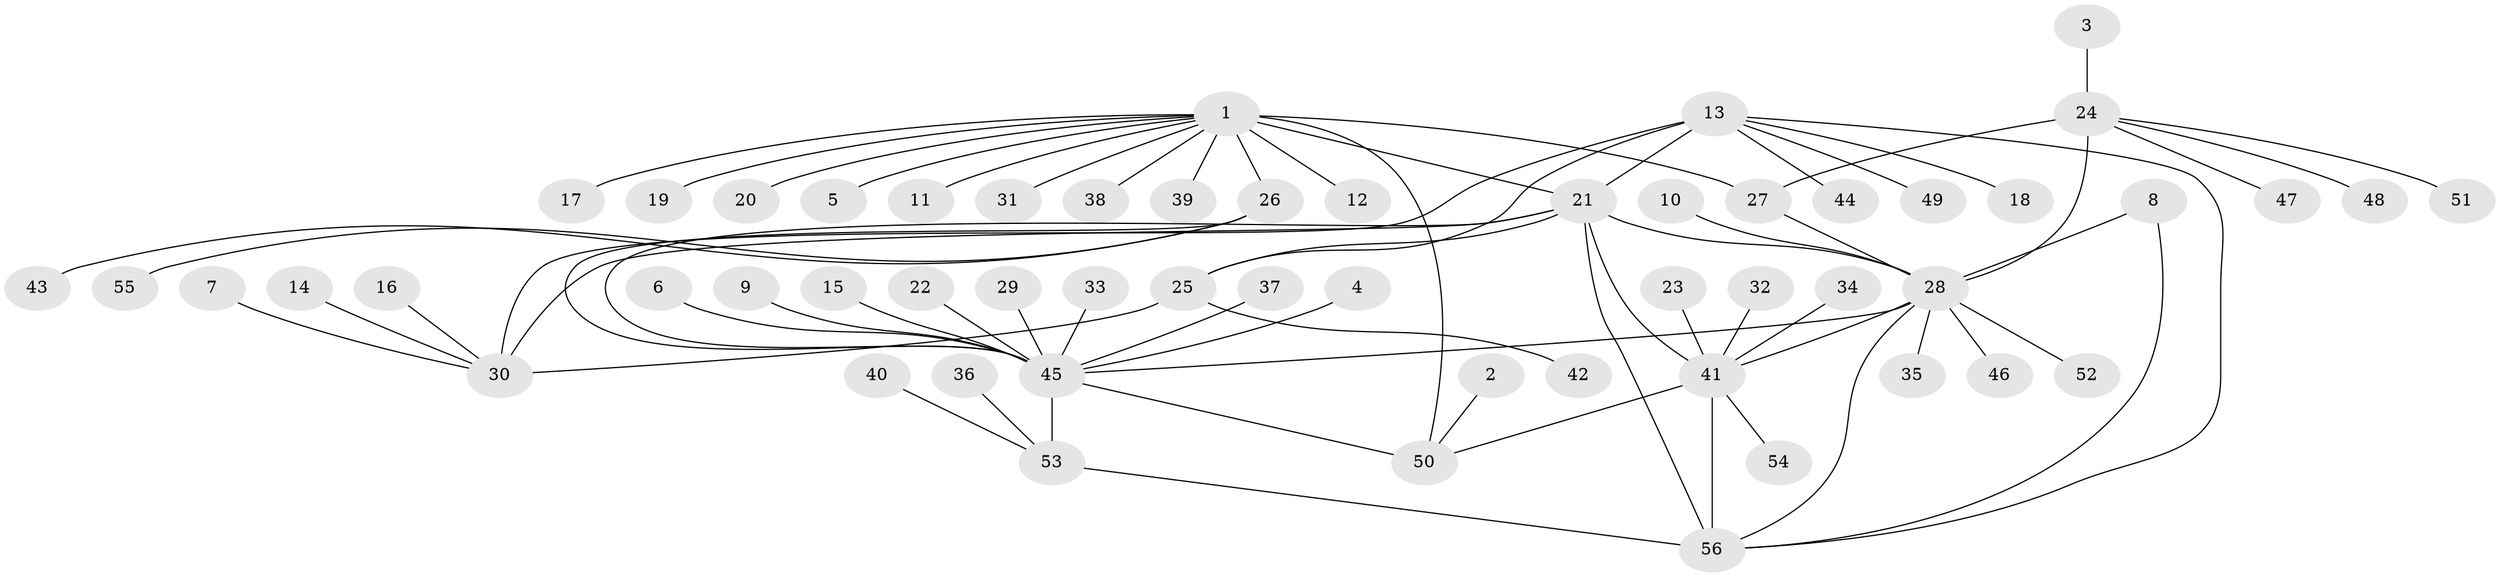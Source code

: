 // original degree distribution, {5: 0.03571428571428571, 9: 0.05357142857142857, 10: 0.017857142857142856, 11: 0.008928571428571428, 6: 0.017857142857142856, 8: 0.03571428571428571, 4: 0.026785714285714284, 7: 0.026785714285714284, 13: 0.008928571428571428, 2: 0.11607142857142858, 1: 0.5982142857142857, 3: 0.05357142857142857}
// Generated by graph-tools (version 1.1) at 2025/50/03/09/25 03:50:27]
// undirected, 56 vertices, 70 edges
graph export_dot {
graph [start="1"]
  node [color=gray90,style=filled];
  1;
  2;
  3;
  4;
  5;
  6;
  7;
  8;
  9;
  10;
  11;
  12;
  13;
  14;
  15;
  16;
  17;
  18;
  19;
  20;
  21;
  22;
  23;
  24;
  25;
  26;
  27;
  28;
  29;
  30;
  31;
  32;
  33;
  34;
  35;
  36;
  37;
  38;
  39;
  40;
  41;
  42;
  43;
  44;
  45;
  46;
  47;
  48;
  49;
  50;
  51;
  52;
  53;
  54;
  55;
  56;
  1 -- 5 [weight=1.0];
  1 -- 11 [weight=1.0];
  1 -- 12 [weight=1.0];
  1 -- 17 [weight=1.0];
  1 -- 19 [weight=1.0];
  1 -- 20 [weight=1.0];
  1 -- 21 [weight=1.0];
  1 -- 26 [weight=1.0];
  1 -- 27 [weight=1.0];
  1 -- 31 [weight=1.0];
  1 -- 38 [weight=1.0];
  1 -- 39 [weight=1.0];
  1 -- 50 [weight=4.0];
  2 -- 50 [weight=1.0];
  3 -- 24 [weight=1.0];
  4 -- 45 [weight=1.0];
  6 -- 45 [weight=1.0];
  7 -- 30 [weight=1.0];
  8 -- 28 [weight=1.0];
  8 -- 56 [weight=1.0];
  9 -- 45 [weight=1.0];
  10 -- 28 [weight=1.0];
  13 -- 18 [weight=1.0];
  13 -- 21 [weight=2.0];
  13 -- 25 [weight=1.0];
  13 -- 30 [weight=1.0];
  13 -- 44 [weight=1.0];
  13 -- 49 [weight=1.0];
  13 -- 56 [weight=1.0];
  14 -- 30 [weight=1.0];
  15 -- 45 [weight=1.0];
  16 -- 30 [weight=1.0];
  21 -- 25 [weight=2.0];
  21 -- 28 [weight=1.0];
  21 -- 30 [weight=2.0];
  21 -- 41 [weight=1.0];
  21 -- 45 [weight=1.0];
  21 -- 56 [weight=1.0];
  22 -- 45 [weight=1.0];
  23 -- 41 [weight=1.0];
  24 -- 27 [weight=1.0];
  24 -- 28 [weight=3.0];
  24 -- 47 [weight=1.0];
  24 -- 48 [weight=1.0];
  24 -- 51 [weight=1.0];
  25 -- 30 [weight=1.0];
  25 -- 42 [weight=1.0];
  26 -- 43 [weight=1.0];
  26 -- 45 [weight=1.0];
  26 -- 55 [weight=1.0];
  27 -- 28 [weight=3.0];
  28 -- 35 [weight=1.0];
  28 -- 41 [weight=1.0];
  28 -- 45 [weight=2.0];
  28 -- 46 [weight=1.0];
  28 -- 52 [weight=1.0];
  28 -- 56 [weight=1.0];
  29 -- 45 [weight=1.0];
  32 -- 41 [weight=1.0];
  33 -- 45 [weight=1.0];
  34 -- 41 [weight=1.0];
  36 -- 53 [weight=1.0];
  37 -- 45 [weight=1.0];
  40 -- 53 [weight=1.0];
  41 -- 50 [weight=1.0];
  41 -- 54 [weight=1.0];
  41 -- 56 [weight=6.0];
  45 -- 50 [weight=1.0];
  45 -- 53 [weight=4.0];
  53 -- 56 [weight=1.0];
}
